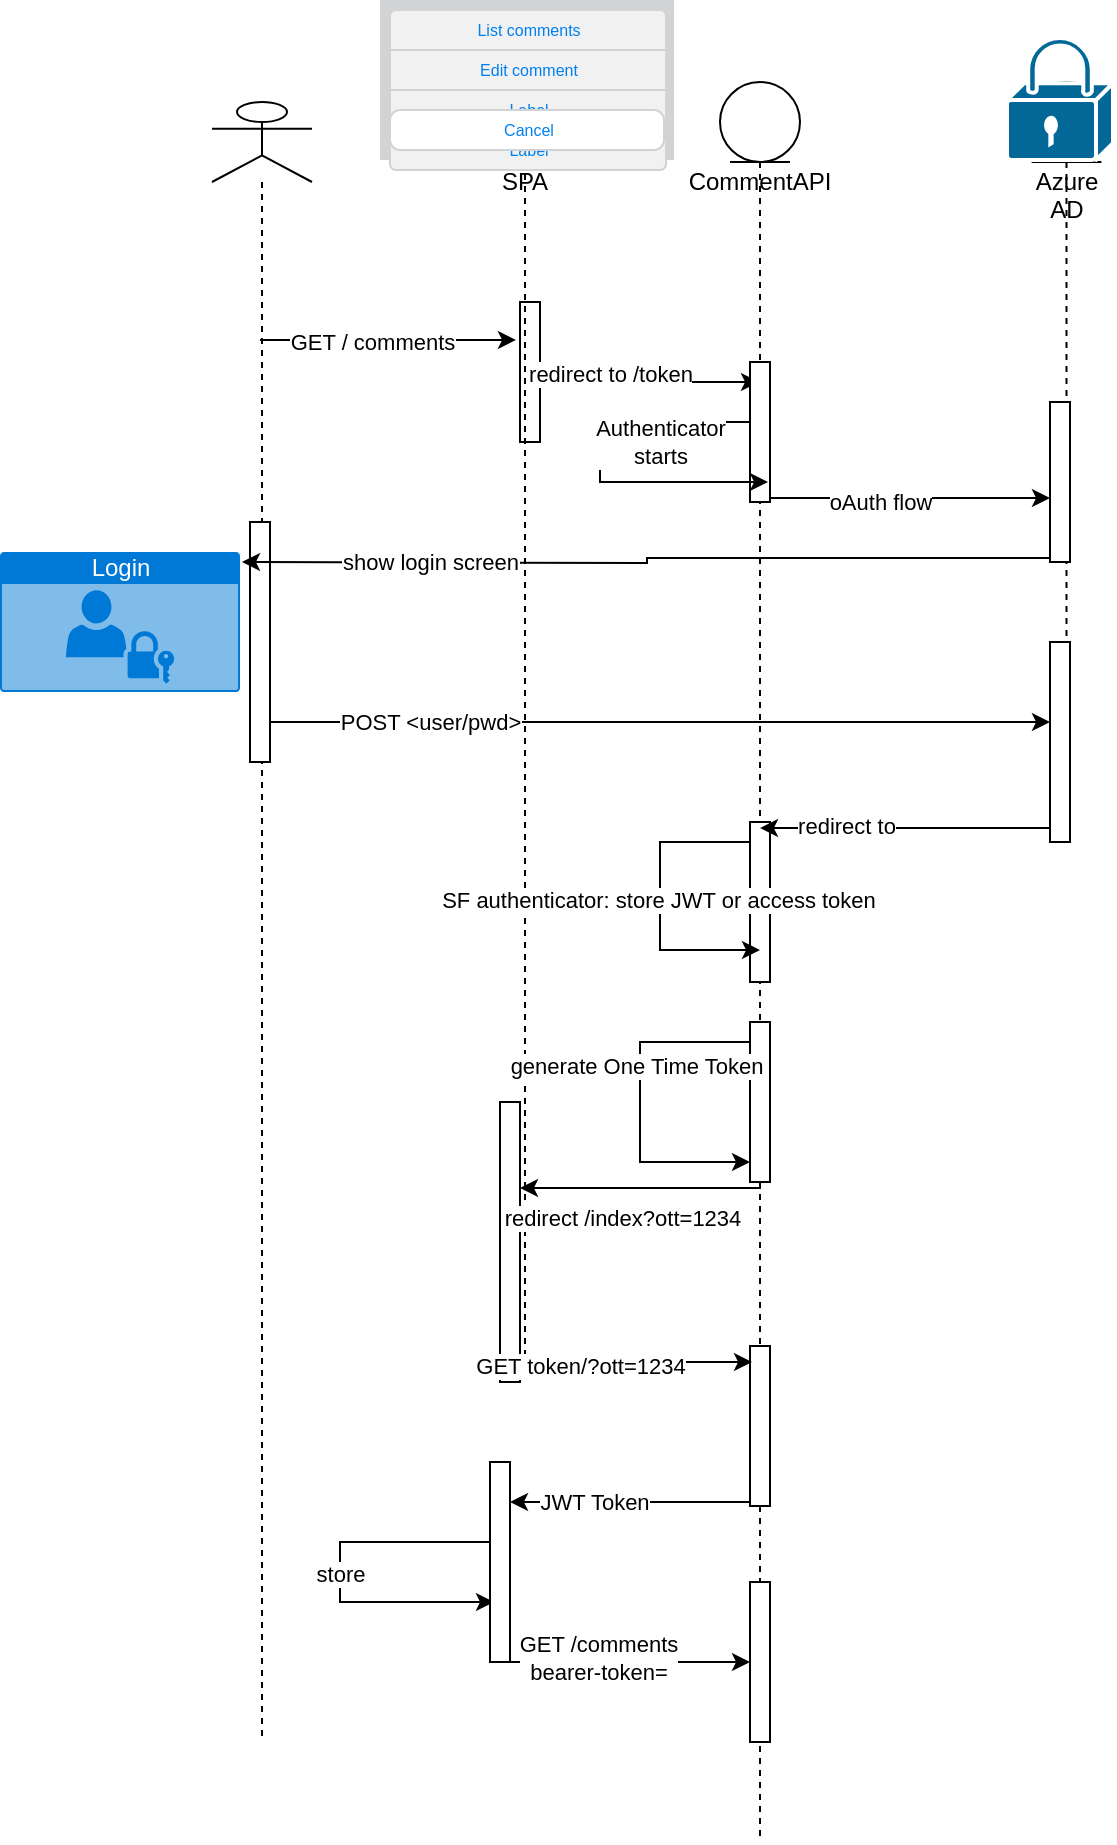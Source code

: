 <mxfile version="15.7.4" type="github">
  <diagram id="M0YHzILM9sNUAD_iwBFg" name="Page-1">
    <mxGraphModel dx="2122" dy="800" grid="1" gridSize="10" guides="1" tooltips="1" connect="1" arrows="1" fold="1" page="1" pageScale="1" pageWidth="827" pageHeight="1169" math="0" shadow="0">
      <root>
        <mxCell id="0" />
        <mxCell id="1" parent="0" />
        <mxCell id="A3Im6yF8CqUOu0ioXcAd-8" style="edgeStyle=orthogonalEdgeStyle;rounded=0;orthogonalLoop=1;jettySize=auto;html=1;entryX=-0.2;entryY=0.271;entryDx=0;entryDy=0;entryPerimeter=0;" edge="1" parent="1" target="A3Im6yF8CqUOu0ioXcAd-7">
          <mxGeometry relative="1" as="geometry">
            <mxPoint x="90" y="179" as="sourcePoint" />
            <Array as="points">
              <mxPoint x="130" y="179" />
              <mxPoint x="130" y="179" />
            </Array>
          </mxGeometry>
        </mxCell>
        <mxCell id="A3Im6yF8CqUOu0ioXcAd-10" value="GET / comments" style="edgeLabel;html=1;align=center;verticalAlign=middle;resizable=0;points=[];" vertex="1" connectable="0" parent="A3Im6yF8CqUOu0ioXcAd-8">
          <mxGeometry x="-0.125" y="-1" relative="1" as="geometry">
            <mxPoint as="offset" />
          </mxGeometry>
        </mxCell>
        <mxCell id="A3Im6yF8CqUOu0ioXcAd-7" value="" style="html=1;points=[];perimeter=orthogonalPerimeter;" vertex="1" parent="1">
          <mxGeometry x="220" y="160" width="10" height="70" as="geometry" />
        </mxCell>
        <mxCell id="A3Im6yF8CqUOu0ioXcAd-18" value="" style="shape=umlLifeline;participant=umlActor;perimeter=lifelinePerimeter;whiteSpace=wrap;html=1;container=1;collapsible=0;recursiveResize=0;verticalAlign=top;spacingTop=36;outlineConnect=0;" vertex="1" parent="1">
          <mxGeometry x="66" y="60" width="50" height="820" as="geometry" />
        </mxCell>
        <mxCell id="A3Im6yF8CqUOu0ioXcAd-38" value="" style="html=1;points=[];perimeter=orthogonalPerimeter;" vertex="1" parent="A3Im6yF8CqUOu0ioXcAd-18">
          <mxGeometry x="19" y="210" width="10" height="120" as="geometry" />
        </mxCell>
        <mxCell id="A3Im6yF8CqUOu0ioXcAd-36" style="edgeStyle=orthogonalEdgeStyle;rounded=0;orthogonalLoop=1;jettySize=auto;html=1;exitX=0.1;exitY=0.975;exitDx=0;exitDy=0;exitPerimeter=0;" edge="1" parent="A3Im6yF8CqUOu0ioXcAd-18" source="A3Im6yF8CqUOu0ioXcAd-34">
          <mxGeometry relative="1" as="geometry">
            <mxPoint x="390" y="230" as="sourcePoint" />
            <mxPoint x="15" y="230" as="targetPoint" />
            <Array as="points" />
          </mxGeometry>
        </mxCell>
        <mxCell id="A3Im6yF8CqUOu0ioXcAd-37" value="show login screen" style="edgeLabel;html=1;align=center;verticalAlign=middle;resizable=0;points=[];" vertex="1" connectable="0" parent="A3Im6yF8CqUOu0ioXcAd-36">
          <mxGeometry x="0.542" relative="1" as="geometry">
            <mxPoint as="offset" />
          </mxGeometry>
        </mxCell>
        <mxCell id="A3Im6yF8CqUOu0ioXcAd-30" style="edgeStyle=orthogonalEdgeStyle;rounded=0;orthogonalLoop=1;jettySize=auto;html=1;" edge="1" parent="1" source="A3Im6yF8CqUOu0ioXcAd-7" target="A3Im6yF8CqUOu0ioXcAd-20">
          <mxGeometry relative="1" as="geometry">
            <Array as="points">
              <mxPoint x="280" y="195" />
              <mxPoint x="280" y="200" />
            </Array>
          </mxGeometry>
        </mxCell>
        <mxCell id="A3Im6yF8CqUOu0ioXcAd-31" value="redirect to /token" style="edgeLabel;html=1;align=center;verticalAlign=middle;resizable=0;points=[];" vertex="1" connectable="0" parent="A3Im6yF8CqUOu0ioXcAd-30">
          <mxGeometry x="-0.387" y="-1" relative="1" as="geometry">
            <mxPoint as="offset" />
          </mxGeometry>
        </mxCell>
        <mxCell id="A3Im6yF8CqUOu0ioXcAd-19" value="SPA" style="shape=umlLifeline;participant=umlEntity;perimeter=lifelinePerimeter;whiteSpace=wrap;html=1;container=1;collapsible=0;recursiveResize=0;verticalAlign=top;spacingTop=36;outlineConnect=0;" vertex="1" parent="1">
          <mxGeometry x="205" y="50" width="35" height="650" as="geometry" />
        </mxCell>
        <mxCell id="A3Im6yF8CqUOu0ioXcAd-52" value="" style="html=1;points=[];perimeter=orthogonalPerimeter;" vertex="1" parent="A3Im6yF8CqUOu0ioXcAd-19">
          <mxGeometry x="5" y="510" width="10" height="140" as="geometry" />
        </mxCell>
        <mxCell id="A3Im6yF8CqUOu0ioXcAd-20" value="CommentAPI" style="shape=umlLifeline;participant=umlEntity;perimeter=lifelinePerimeter;whiteSpace=wrap;html=1;container=1;collapsible=0;recursiveResize=0;verticalAlign=top;spacingTop=36;outlineConnect=0;" vertex="1" parent="1">
          <mxGeometry x="320" y="50" width="40" height="880" as="geometry" />
        </mxCell>
        <mxCell id="A3Im6yF8CqUOu0ioXcAd-29" value="" style="html=1;points=[];perimeter=orthogonalPerimeter;" vertex="1" parent="A3Im6yF8CqUOu0ioXcAd-20">
          <mxGeometry x="15" y="140" width="10" height="70" as="geometry" />
        </mxCell>
        <mxCell id="A3Im6yF8CqUOu0ioXcAd-46" style="edgeStyle=orthogonalEdgeStyle;rounded=0;orthogonalLoop=1;jettySize=auto;html=1;" edge="1" parent="A3Im6yF8CqUOu0ioXcAd-20" source="A3Im6yF8CqUOu0ioXcAd-29">
          <mxGeometry relative="1" as="geometry">
            <mxPoint x="24" y="200" as="targetPoint" />
            <Array as="points">
              <mxPoint x="-20" y="170" />
              <mxPoint x="-20" y="180" />
              <mxPoint x="-60" y="180" />
              <mxPoint x="-60" y="200" />
            </Array>
          </mxGeometry>
        </mxCell>
        <mxCell id="A3Im6yF8CqUOu0ioXcAd-47" value="Authenticator&lt;br&gt;starts" style="edgeLabel;html=1;align=center;verticalAlign=middle;resizable=0;points=[];" vertex="1" connectable="0" parent="A3Im6yF8CqUOu0ioXcAd-46">
          <mxGeometry x="-0.107" y="-2" relative="1" as="geometry">
            <mxPoint x="29" y="2" as="offset" />
          </mxGeometry>
        </mxCell>
        <mxCell id="A3Im6yF8CqUOu0ioXcAd-48" value="" style="html=1;points=[];perimeter=orthogonalPerimeter;" vertex="1" parent="A3Im6yF8CqUOu0ioXcAd-20">
          <mxGeometry x="15" y="370" width="10" height="80" as="geometry" />
        </mxCell>
        <mxCell id="A3Im6yF8CqUOu0ioXcAd-49" style="edgeStyle=orthogonalEdgeStyle;rounded=0;orthogonalLoop=1;jettySize=auto;html=1;" edge="1" parent="A3Im6yF8CqUOu0ioXcAd-20" source="A3Im6yF8CqUOu0ioXcAd-48">
          <mxGeometry relative="1" as="geometry">
            <mxPoint x="20" y="434" as="targetPoint" />
            <Array as="points">
              <mxPoint x="-30" y="380" />
              <mxPoint x="-30" y="434" />
            </Array>
          </mxGeometry>
        </mxCell>
        <mxCell id="A3Im6yF8CqUOu0ioXcAd-50" value="SF authenticator: store JWT or access token" style="edgeLabel;html=1;align=center;verticalAlign=middle;resizable=0;points=[];" vertex="1" connectable="0" parent="A3Im6yF8CqUOu0ioXcAd-49">
          <mxGeometry x="-0.014" y="-1" relative="1" as="geometry">
            <mxPoint as="offset" />
          </mxGeometry>
        </mxCell>
        <mxCell id="A3Im6yF8CqUOu0ioXcAd-56" value="" style="html=1;points=[];perimeter=orthogonalPerimeter;" vertex="1" parent="A3Im6yF8CqUOu0ioXcAd-20">
          <mxGeometry x="15" y="470" width="10" height="80" as="geometry" />
        </mxCell>
        <mxCell id="A3Im6yF8CqUOu0ioXcAd-57" style="edgeStyle=orthogonalEdgeStyle;rounded=0;orthogonalLoop=1;jettySize=auto;html=1;elbow=vertical;" edge="1" parent="A3Im6yF8CqUOu0ioXcAd-20" source="A3Im6yF8CqUOu0ioXcAd-56" target="A3Im6yF8CqUOu0ioXcAd-56">
          <mxGeometry relative="1" as="geometry">
            <Array as="points">
              <mxPoint x="-40" y="480" />
            </Array>
          </mxGeometry>
        </mxCell>
        <mxCell id="A3Im6yF8CqUOu0ioXcAd-59" value="generate One Time Token" style="edgeLabel;html=1;align=center;verticalAlign=middle;resizable=0;points=[];" vertex="1" connectable="0" parent="A3Im6yF8CqUOu0ioXcAd-57">
          <mxGeometry x="-0.212" y="-2" relative="1" as="geometry">
            <mxPoint as="offset" />
          </mxGeometry>
        </mxCell>
        <mxCell id="A3Im6yF8CqUOu0ioXcAd-21" value="Azure AD" style="shape=umlLifeline;participant=umlEntity;perimeter=lifelinePerimeter;whiteSpace=wrap;html=1;container=1;collapsible=0;recursiveResize=0;verticalAlign=top;spacingTop=36;outlineConnect=0;" vertex="1" parent="1">
          <mxGeometry x="470" y="50" width="46.5" height="300" as="geometry" />
        </mxCell>
        <mxCell id="A3Im6yF8CqUOu0ioXcAd-34" value="" style="html=1;points=[];perimeter=orthogonalPerimeter;" vertex="1" parent="A3Im6yF8CqUOu0ioXcAd-21">
          <mxGeometry x="15" y="160" width="10" height="80" as="geometry" />
        </mxCell>
        <mxCell id="A3Im6yF8CqUOu0ioXcAd-80" value="" style="shape=mxgraph.cisco.security.lock;html=1;pointerEvents=1;dashed=0;fillColor=#036897;strokeColor=#ffffff;strokeWidth=2;verticalLabelPosition=bottom;verticalAlign=top;align=center;outlineConnect=0;" vertex="1" parent="A3Im6yF8CqUOu0ioXcAd-21">
          <mxGeometry x="-6.5" y="-22" width="53" height="61" as="geometry" />
        </mxCell>
        <mxCell id="A3Im6yF8CqUOu0ioXcAd-33" style="edgeStyle=orthogonalEdgeStyle;rounded=0;orthogonalLoop=1;jettySize=auto;html=1;" edge="1" parent="1">
          <mxGeometry relative="1" as="geometry">
            <mxPoint x="345" y="258" as="sourcePoint" />
            <mxPoint x="485" y="258" as="targetPoint" />
            <Array as="points">
              <mxPoint x="380" y="258" />
              <mxPoint x="380" y="258" />
            </Array>
          </mxGeometry>
        </mxCell>
        <mxCell id="A3Im6yF8CqUOu0ioXcAd-35" value="oAuth flow" style="edgeLabel;html=1;align=center;verticalAlign=middle;resizable=0;points=[];" vertex="1" connectable="0" parent="A3Im6yF8CqUOu0ioXcAd-33">
          <mxGeometry x="-0.214" y="-2" relative="1" as="geometry">
            <mxPoint as="offset" />
          </mxGeometry>
        </mxCell>
        <mxCell id="A3Im6yF8CqUOu0ioXcAd-45" style="edgeStyle=orthogonalEdgeStyle;rounded=0;orthogonalLoop=1;jettySize=auto;html=1;entryX=0.5;entryY=0.608;entryDx=0;entryDy=0;entryPerimeter=0;" edge="1" parent="1">
          <mxGeometry relative="1" as="geometry">
            <mxPoint x="340" y="423.04" as="targetPoint" />
            <mxPoint x="485" y="420" as="sourcePoint" />
            <Array as="points">
              <mxPoint x="485" y="423" />
            </Array>
          </mxGeometry>
        </mxCell>
        <mxCell id="A3Im6yF8CqUOu0ioXcAd-51" value="redirect to" style="edgeLabel;html=1;align=center;verticalAlign=middle;resizable=0;points=[];" vertex="1" connectable="0" parent="A3Im6yF8CqUOu0ioXcAd-45">
          <mxGeometry x="0.419" y="-1" relative="1" as="geometry">
            <mxPoint as="offset" />
          </mxGeometry>
        </mxCell>
        <mxCell id="A3Im6yF8CqUOu0ioXcAd-40" value="" style="html=1;points=[];perimeter=orthogonalPerimeter;" vertex="1" parent="1">
          <mxGeometry x="485" y="330" width="10" height="100" as="geometry" />
        </mxCell>
        <mxCell id="A3Im6yF8CqUOu0ioXcAd-41" value="Login" style="html=1;strokeColor=none;fillColor=#0079D6;labelPosition=center;verticalLabelPosition=middle;verticalAlign=top;align=center;fontSize=12;outlineConnect=0;spacingTop=-6;fontColor=#FFFFFF;sketch=0;shape=mxgraph.sitemap.login;" vertex="1" parent="1">
          <mxGeometry x="-40" y="285" width="120" height="70" as="geometry" />
        </mxCell>
        <mxCell id="A3Im6yF8CqUOu0ioXcAd-42" style="edgeStyle=orthogonalEdgeStyle;rounded=0;orthogonalLoop=1;jettySize=auto;html=1;" edge="1" parent="1" source="A3Im6yF8CqUOu0ioXcAd-38" target="A3Im6yF8CqUOu0ioXcAd-40">
          <mxGeometry relative="1" as="geometry">
            <Array as="points">
              <mxPoint x="200" y="370" />
              <mxPoint x="200" y="370" />
            </Array>
          </mxGeometry>
        </mxCell>
        <mxCell id="A3Im6yF8CqUOu0ioXcAd-43" value="POST &amp;lt;user/pwd&amp;gt;" style="edgeLabel;html=1;align=center;verticalAlign=middle;resizable=0;points=[];" vertex="1" connectable="0" parent="A3Im6yF8CqUOu0ioXcAd-42">
          <mxGeometry x="-0.59" relative="1" as="geometry">
            <mxPoint as="offset" />
          </mxGeometry>
        </mxCell>
        <mxCell id="A3Im6yF8CqUOu0ioXcAd-53" style="edgeStyle=orthogonalEdgeStyle;rounded=0;orthogonalLoop=1;jettySize=auto;html=1;" edge="1" parent="1">
          <mxGeometry relative="1" as="geometry">
            <mxPoint x="340" y="601" as="sourcePoint" />
            <mxPoint x="220" y="603" as="targetPoint" />
            <Array as="points">
              <mxPoint x="340" y="603" />
            </Array>
          </mxGeometry>
        </mxCell>
        <mxCell id="A3Im6yF8CqUOu0ioXcAd-55" value="redirect /index?ott=1234" style="edgeLabel;html=1;align=center;verticalAlign=middle;resizable=0;points=[];" vertex="1" connectable="0" parent="A3Im6yF8CqUOu0ioXcAd-53">
          <mxGeometry x="0.164" y="-2" relative="1" as="geometry">
            <mxPoint y="17" as="offset" />
          </mxGeometry>
        </mxCell>
        <mxCell id="A3Im6yF8CqUOu0ioXcAd-65" style="edgeStyle=orthogonalEdgeStyle;rounded=0;orthogonalLoop=1;jettySize=auto;html=1;" edge="1" parent="1" source="A3Im6yF8CqUOu0ioXcAd-61" target="A3Im6yF8CqUOu0ioXcAd-64">
          <mxGeometry relative="1" as="geometry">
            <Array as="points">
              <mxPoint x="250" y="760" />
              <mxPoint x="250" y="760" />
            </Array>
          </mxGeometry>
        </mxCell>
        <mxCell id="A3Im6yF8CqUOu0ioXcAd-66" value="JWT Token" style="edgeLabel;html=1;align=center;verticalAlign=middle;resizable=0;points=[];" vertex="1" connectable="0" parent="A3Im6yF8CqUOu0ioXcAd-65">
          <mxGeometry x="0.304" relative="1" as="geometry">
            <mxPoint as="offset" />
          </mxGeometry>
        </mxCell>
        <mxCell id="A3Im6yF8CqUOu0ioXcAd-61" value="" style="html=1;points=[];perimeter=orthogonalPerimeter;" vertex="1" parent="1">
          <mxGeometry x="335" y="682" width="10" height="80" as="geometry" />
        </mxCell>
        <mxCell id="A3Im6yF8CqUOu0ioXcAd-62" style="edgeStyle=orthogonalEdgeStyle;rounded=0;orthogonalLoop=1;jettySize=auto;html=1;" edge="1" parent="1" source="A3Im6yF8CqUOu0ioXcAd-52">
          <mxGeometry relative="1" as="geometry">
            <mxPoint x="336" y="690" as="targetPoint" />
            <Array as="points">
              <mxPoint x="336" y="690" />
            </Array>
          </mxGeometry>
        </mxCell>
        <mxCell id="A3Im6yF8CqUOu0ioXcAd-63" value="GET token/?ott=1234" style="edgeLabel;html=1;align=center;verticalAlign=middle;resizable=0;points=[];" vertex="1" connectable="0" parent="A3Im6yF8CqUOu0ioXcAd-62">
          <mxGeometry x="-0.483" y="-2" relative="1" as="geometry">
            <mxPoint as="offset" />
          </mxGeometry>
        </mxCell>
        <mxCell id="A3Im6yF8CqUOu0ioXcAd-67" value="store" style="edgeStyle=orthogonalEdgeStyle;rounded=0;orthogonalLoop=1;jettySize=auto;html=1;" edge="1" parent="1" source="A3Im6yF8CqUOu0ioXcAd-64">
          <mxGeometry relative="1" as="geometry">
            <mxPoint x="207" y="810" as="targetPoint" />
            <Array as="points">
              <mxPoint x="130" y="780" />
              <mxPoint x="130" y="810" />
              <mxPoint x="207" y="810" />
            </Array>
          </mxGeometry>
        </mxCell>
        <mxCell id="A3Im6yF8CqUOu0ioXcAd-71" style="edgeStyle=orthogonalEdgeStyle;rounded=0;orthogonalLoop=1;jettySize=auto;html=1;" edge="1" parent="1" source="A3Im6yF8CqUOu0ioXcAd-64" target="A3Im6yF8CqUOu0ioXcAd-70">
          <mxGeometry relative="1" as="geometry">
            <Array as="points">
              <mxPoint x="250" y="840" />
              <mxPoint x="250" y="840" />
            </Array>
          </mxGeometry>
        </mxCell>
        <mxCell id="A3Im6yF8CqUOu0ioXcAd-72" value="GET /comments&lt;br&gt;bearer-token=" style="edgeLabel;html=1;align=center;verticalAlign=middle;resizable=0;points=[];" vertex="1" connectable="0" parent="A3Im6yF8CqUOu0ioXcAd-71">
          <mxGeometry x="-0.267" y="2" relative="1" as="geometry">
            <mxPoint as="offset" />
          </mxGeometry>
        </mxCell>
        <mxCell id="A3Im6yF8CqUOu0ioXcAd-64" value="" style="html=1;points=[];perimeter=orthogonalPerimeter;" vertex="1" parent="1">
          <mxGeometry x="205" y="740" width="10" height="100" as="geometry" />
        </mxCell>
        <mxCell id="A3Im6yF8CqUOu0ioXcAd-70" value="" style="html=1;points=[];perimeter=orthogonalPerimeter;" vertex="1" parent="1">
          <mxGeometry x="335" y="800" width="10" height="80" as="geometry" />
        </mxCell>
        <mxCell id="A3Im6yF8CqUOu0ioXcAd-73" value="" style="shape=rect;rSize=3;strokeColor=none;fillColor=#D2D3D5;gradientColor=none;shadow=0;" vertex="1" parent="1">
          <mxGeometry x="150" y="9" width="147" height="80" as="geometry" />
        </mxCell>
        <mxCell id="A3Im6yF8CqUOu0ioXcAd-74" value="List comments" style="html=1;strokeWidth=1;shadow=0;dashed=0;shape=mxgraph.ios7ui.topButton;rSize=3;strokeColor=#D2D3D5;fontSize=8;fillColor=#F1F1F1;fontColor=#0080F0;resizeWidth=1;" vertex="1" parent="A3Im6yF8CqUOu0ioXcAd-73">
          <mxGeometry width="138.037" height="20" relative="1" as="geometry">
            <mxPoint x="5" y="5" as="offset" />
          </mxGeometry>
        </mxCell>
        <mxCell id="A3Im6yF8CqUOu0ioXcAd-75" value="Edit comment&lt;br&gt;" style="shape=rect;html=1;strokeColor=#D2D3D5;fontSize=8;fillColor=#F1F1F1;fontColor=#0080F0;resizeWidth=1;" vertex="1" parent="A3Im6yF8CqUOu0ioXcAd-73">
          <mxGeometry width="138.037" height="20" relative="1" as="geometry">
            <mxPoint x="5" y="25" as="offset" />
          </mxGeometry>
        </mxCell>
        <mxCell id="A3Im6yF8CqUOu0ioXcAd-76" value="Label" style="shape=rect;html=1;strokeColor=#D2D3D5;fontSize=8;fillColor=#F1F1F1;fontColor=#0080F0;resizeWidth=1;" vertex="1" parent="A3Im6yF8CqUOu0ioXcAd-73">
          <mxGeometry width="138.037" height="20" relative="1" as="geometry">
            <mxPoint x="5" y="45" as="offset" />
          </mxGeometry>
        </mxCell>
        <mxCell id="A3Im6yF8CqUOu0ioXcAd-77" value="Label" style="html=1;strokeWidth=1;shadow=0;dashed=0;shape=mxgraph.ios7ui.bottomButton;rSize=3;strokeColor=#D2D3D5;fontSize=8;fillColor=#F1F1F1;fontColor=#0080F0;resizeWidth=1;" vertex="1" parent="A3Im6yF8CqUOu0ioXcAd-73">
          <mxGeometry width="138.037" height="20" relative="1" as="geometry">
            <mxPoint x="5" y="65" as="offset" />
          </mxGeometry>
        </mxCell>
        <mxCell id="A3Im6yF8CqUOu0ioXcAd-78" value="Cancel" style="html=1;strokeWidth=1;shadow=0;dashed=0;shape=mxgraph.ios7ui.marginRect;rx=5;ry=5;rectMargin=5;strokeColor=#D2D3D5;fontSize=8;fillColor=#ffffff;fontColor=#0080F0;resizeWidth=1;" vertex="1" parent="A3Im6yF8CqUOu0ioXcAd-73">
          <mxGeometry y="1" width="147" height="30" relative="1" as="geometry">
            <mxPoint y="-30" as="offset" />
          </mxGeometry>
        </mxCell>
      </root>
    </mxGraphModel>
  </diagram>
</mxfile>
